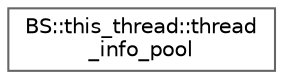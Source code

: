 digraph "Graphical Class Hierarchy"
{
 // LATEX_PDF_SIZE
  bgcolor="transparent";
  edge [fontname=Helvetica,fontsize=10,labelfontname=Helvetica,labelfontsize=10];
  node [fontname=Helvetica,fontsize=10,shape=box,height=0.2,width=0.4];
  rankdir="LR";
  Node0 [id="Node000000",label="BS::this_thread::thread\l_info_pool",height=0.2,width=0.4,color="grey40", fillcolor="white", style="filled",URL="$classBS_1_1this__thread_1_1thread__info__pool.html",tooltip="A helper class to store information about the thread pool that owns the current thread."];
}
